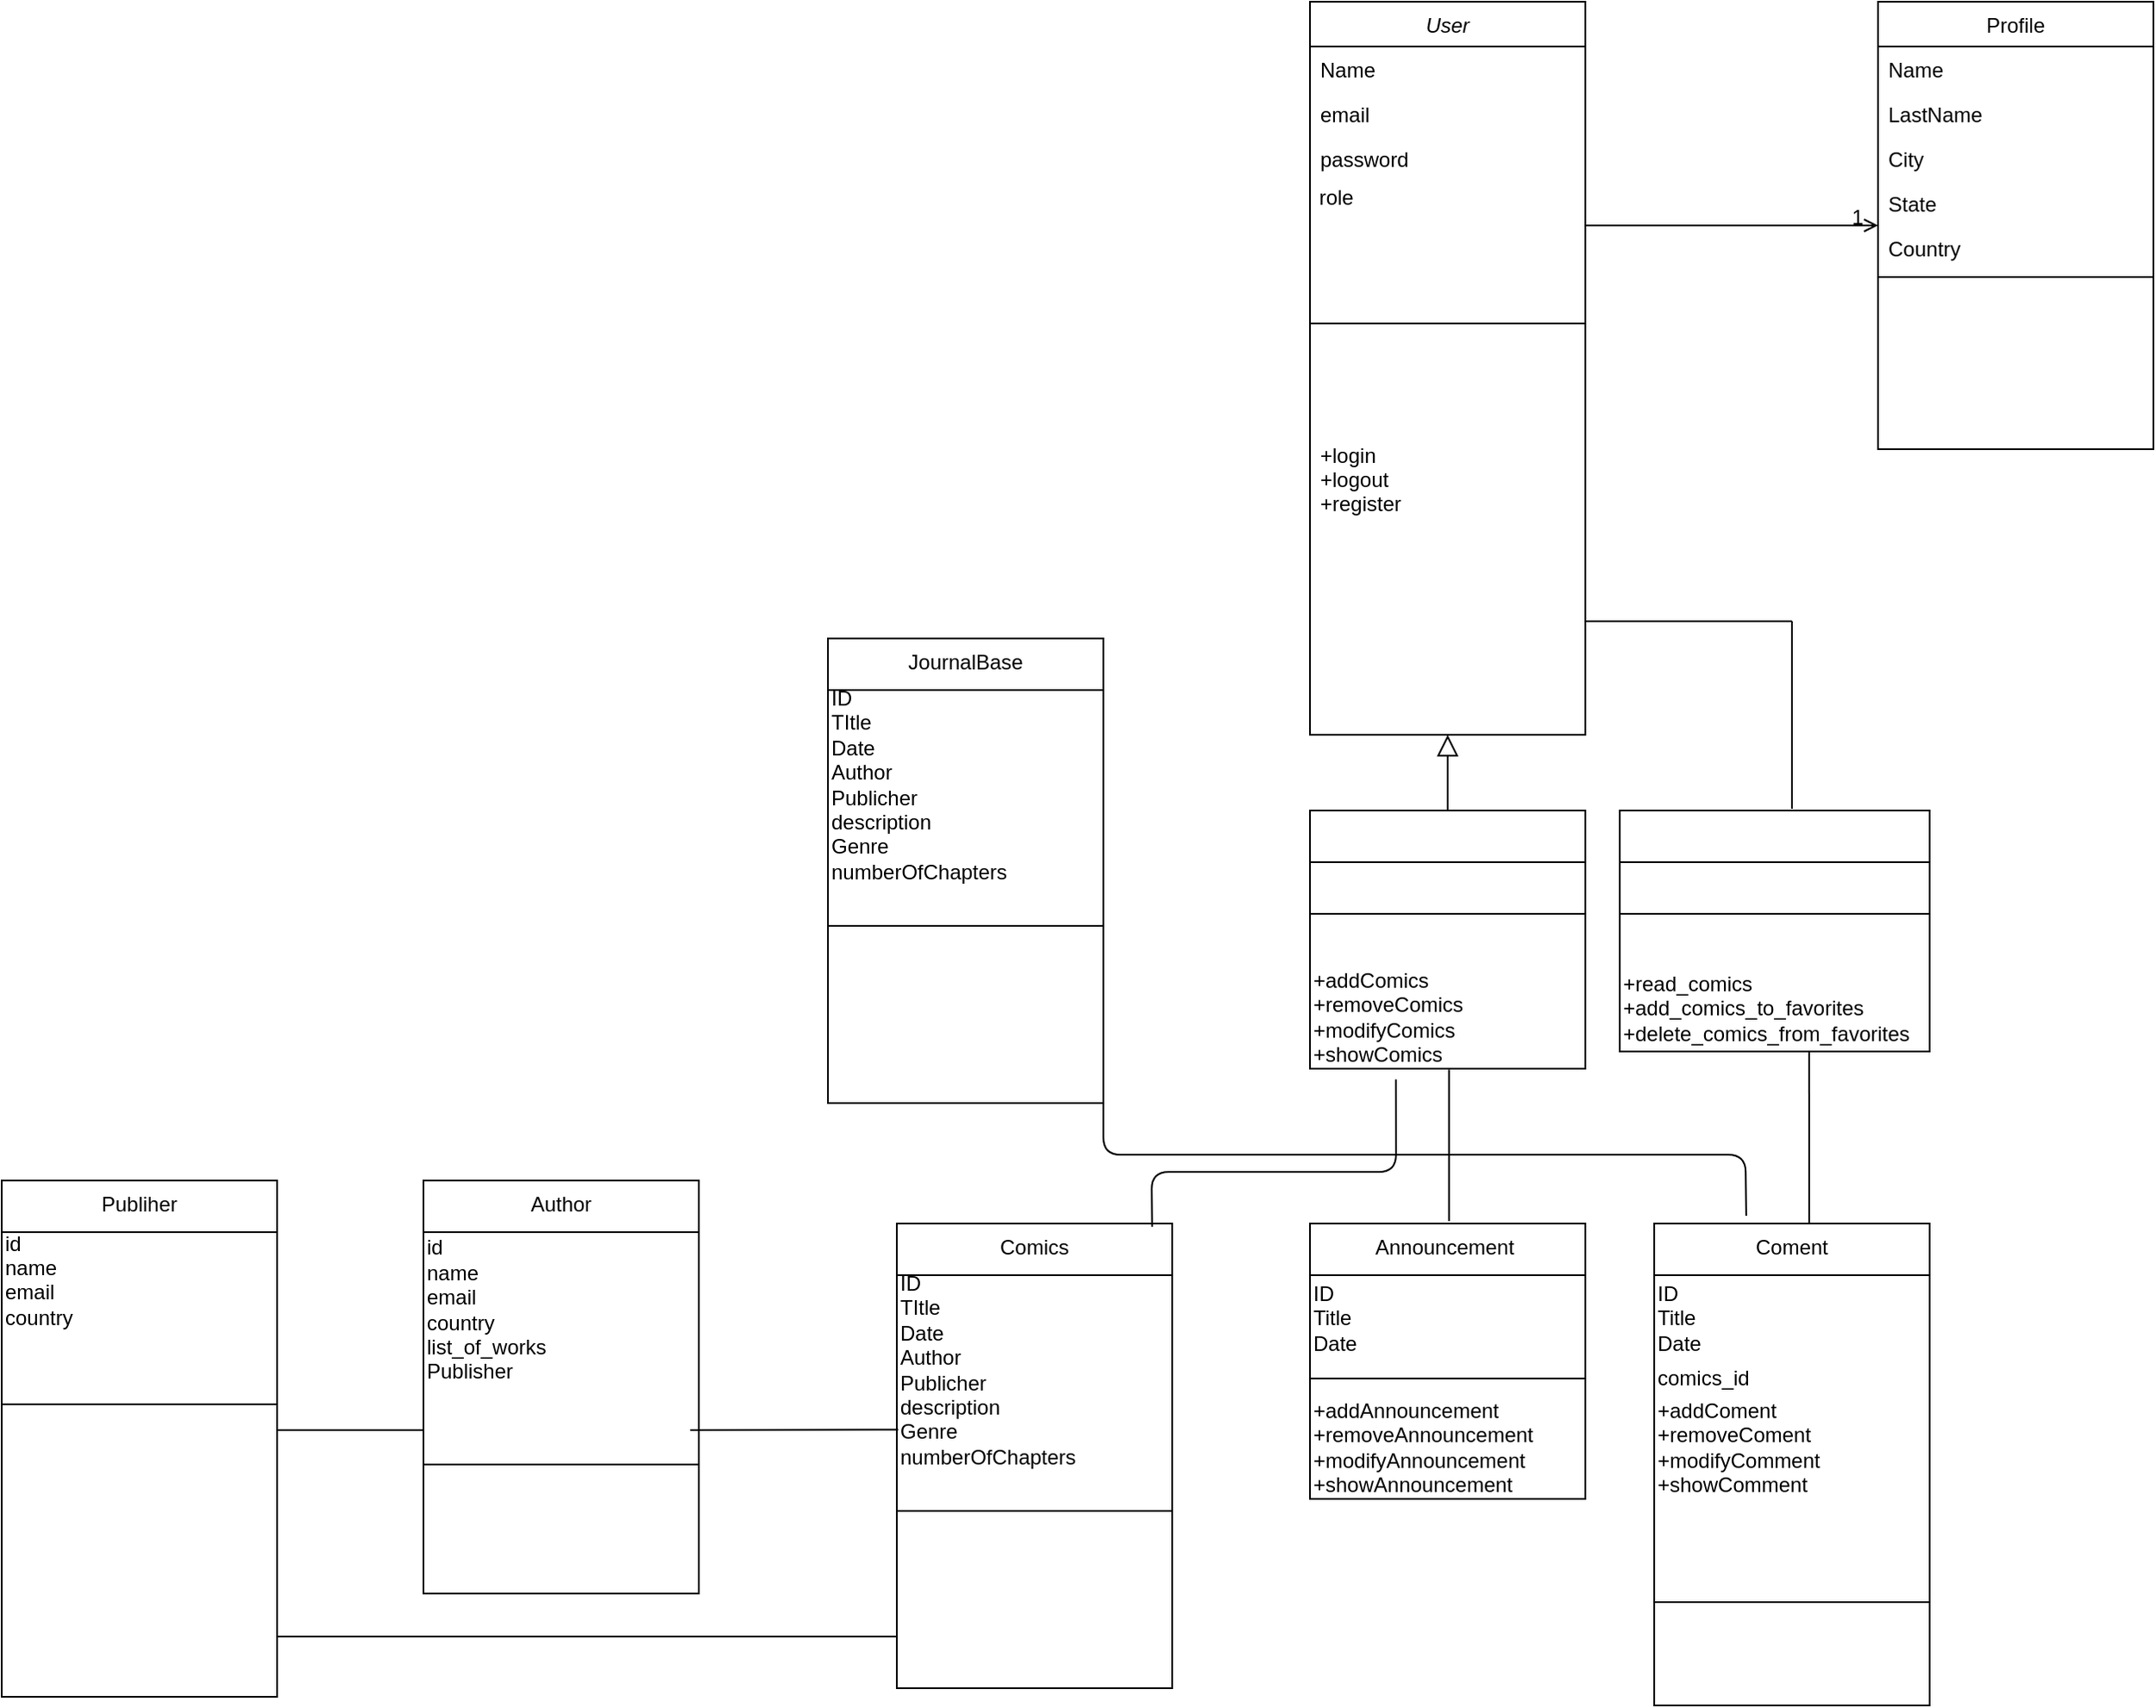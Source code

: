 <mxfile version="14.6.1" type="github">
  <diagram id="C5RBs43oDa-KdzZeNtuy" name="Page-1">
    <mxGraphModel dx="2048" dy="1814" grid="1" gridSize="10" guides="1" tooltips="1" connect="0" arrows="1" fold="1" page="1" pageScale="1" pageWidth="827" pageHeight="1169" math="0" shadow="0">
      <root>
        <mxCell id="WIyWlLk6GJQsqaUBKTNV-0" />
        <mxCell id="WIyWlLk6GJQsqaUBKTNV-1" parent="WIyWlLk6GJQsqaUBKTNV-0" />
        <mxCell id="zkfFHV4jXpPFQw0GAbJ--0" value="User" style="swimlane;fontStyle=2;align=center;verticalAlign=top;childLayout=stackLayout;horizontal=1;startSize=26;horizontalStack=0;resizeParent=1;resizeLast=0;collapsible=1;marginBottom=0;rounded=0;shadow=0;strokeWidth=1;" parent="WIyWlLk6GJQsqaUBKTNV-1" vertex="1">
          <mxGeometry x="320" y="-110" width="160" height="426" as="geometry">
            <mxRectangle x="230" y="140" width="160" height="26" as="alternateBounds" />
          </mxGeometry>
        </mxCell>
        <mxCell id="zkfFHV4jXpPFQw0GAbJ--1" value="Name" style="text;align=left;verticalAlign=top;spacingLeft=4;spacingRight=4;overflow=hidden;rotatable=0;points=[[0,0.5],[1,0.5]];portConstraint=eastwest;" parent="zkfFHV4jXpPFQw0GAbJ--0" vertex="1">
          <mxGeometry y="26" width="160" height="26" as="geometry" />
        </mxCell>
        <mxCell id="zkfFHV4jXpPFQw0GAbJ--2" value="email" style="text;align=left;verticalAlign=top;spacingLeft=4;spacingRight=4;overflow=hidden;rotatable=0;points=[[0,0.5],[1,0.5]];portConstraint=eastwest;rounded=0;shadow=0;html=0;" parent="zkfFHV4jXpPFQw0GAbJ--0" vertex="1">
          <mxGeometry y="52" width="160" height="26" as="geometry" />
        </mxCell>
        <mxCell id="zkfFHV4jXpPFQw0GAbJ--3" value="password&#xa;" style="text;align=left;verticalAlign=top;spacingLeft=4;spacingRight=4;overflow=hidden;rotatable=0;points=[[0,0.5],[1,0.5]];portConstraint=eastwest;rounded=0;shadow=0;html=0;" parent="zkfFHV4jXpPFQw0GAbJ--0" vertex="1">
          <mxGeometry y="78" width="160" height="26" as="geometry" />
        </mxCell>
        <mxCell id="Sn5lrN88Qt4QzyIzDJD_-0" value="&amp;nbsp;role" style="text;html=1;align=left;verticalAlign=middle;resizable=0;points=[];autosize=1;strokeColor=none;" vertex="1" parent="zkfFHV4jXpPFQw0GAbJ--0">
          <mxGeometry y="104" width="160" height="20" as="geometry" />
        </mxCell>
        <mxCell id="zkfFHV4jXpPFQw0GAbJ--4" value="" style="line;html=1;strokeWidth=1;align=left;verticalAlign=middle;spacingTop=-1;spacingLeft=3;spacingRight=3;rotatable=0;labelPosition=right;points=[];portConstraint=eastwest;" parent="zkfFHV4jXpPFQw0GAbJ--0" vertex="1">
          <mxGeometry y="124" width="160" height="126" as="geometry" />
        </mxCell>
        <mxCell id="zkfFHV4jXpPFQw0GAbJ--5" value="+login&#xa;+logout&#xa;+register" style="text;align=left;verticalAlign=top;spacingLeft=4;spacingRight=4;overflow=hidden;rotatable=0;points=[[0,0.5],[1,0.5]];portConstraint=eastwest;" parent="zkfFHV4jXpPFQw0GAbJ--0" vertex="1">
          <mxGeometry y="250" width="160" height="176" as="geometry" />
        </mxCell>
        <mxCell id="zkfFHV4jXpPFQw0GAbJ--13" value="" style="swimlane;fontStyle=0;align=center;verticalAlign=top;childLayout=stackLayout;horizontal=1;startSize=30;horizontalStack=0;resizeParent=1;resizeLast=0;collapsible=1;marginBottom=0;rounded=0;shadow=0;strokeWidth=1;" parent="WIyWlLk6GJQsqaUBKTNV-1" vertex="1">
          <mxGeometry x="320" y="360" width="160" height="150" as="geometry">
            <mxRectangle x="340" y="380" width="170" height="26" as="alternateBounds" />
          </mxGeometry>
        </mxCell>
        <mxCell id="zkfFHV4jXpPFQw0GAbJ--15" value="" style="line;html=1;strokeWidth=1;align=left;verticalAlign=middle;spacingTop=-1;spacingLeft=3;spacingRight=3;rotatable=0;labelPosition=right;points=[];portConstraint=eastwest;" parent="zkfFHV4jXpPFQw0GAbJ--13" vertex="1">
          <mxGeometry y="30" width="160" height="60" as="geometry" />
        </mxCell>
        <mxCell id="QaU1phHNQ4sxt8ZEM7yf-32" value="+addComics&lt;br&gt;+removeComics&lt;br&gt;+modifyComics&lt;br&gt;+showComics" style="text;html=1;align=left;verticalAlign=middle;resizable=0;points=[];autosize=1;strokeColor=none;" parent="zkfFHV4jXpPFQw0GAbJ--13" vertex="1">
          <mxGeometry y="90" width="160" height="60" as="geometry" />
        </mxCell>
        <mxCell id="zkfFHV4jXpPFQw0GAbJ--16" value="" style="endArrow=block;endSize=10;endFill=0;shadow=0;strokeWidth=1;rounded=0;edgeStyle=elbowEdgeStyle;elbow=vertical;" parent="WIyWlLk6GJQsqaUBKTNV-1" source="zkfFHV4jXpPFQw0GAbJ--13" target="zkfFHV4jXpPFQw0GAbJ--0" edge="1">
          <mxGeometry width="160" relative="1" as="geometry">
            <mxPoint x="210" y="373" as="sourcePoint" />
            <mxPoint x="310" y="271" as="targetPoint" />
            <Array as="points">
              <mxPoint x="400" y="255" />
            </Array>
          </mxGeometry>
        </mxCell>
        <mxCell id="zkfFHV4jXpPFQw0GAbJ--17" value="Profile" style="swimlane;fontStyle=0;align=center;verticalAlign=top;childLayout=stackLayout;horizontal=1;startSize=26;horizontalStack=0;resizeParent=1;resizeLast=0;collapsible=1;marginBottom=0;rounded=0;shadow=0;strokeWidth=1;" parent="WIyWlLk6GJQsqaUBKTNV-1" vertex="1">
          <mxGeometry x="650" y="-110" width="160" height="260" as="geometry">
            <mxRectangle x="550" y="140" width="160" height="26" as="alternateBounds" />
          </mxGeometry>
        </mxCell>
        <mxCell id="zkfFHV4jXpPFQw0GAbJ--20" value="Name" style="text;align=left;verticalAlign=top;spacingLeft=4;spacingRight=4;overflow=hidden;rotatable=0;points=[[0,0.5],[1,0.5]];portConstraint=eastwest;rounded=0;shadow=0;html=0;" parent="zkfFHV4jXpPFQw0GAbJ--17" vertex="1">
          <mxGeometry y="26" width="160" height="26" as="geometry" />
        </mxCell>
        <mxCell id="zkfFHV4jXpPFQw0GAbJ--18" value="LastName " style="text;align=left;verticalAlign=top;spacingLeft=4;spacingRight=4;overflow=hidden;rotatable=0;points=[[0,0.5],[1,0.5]];portConstraint=eastwest;" parent="zkfFHV4jXpPFQw0GAbJ--17" vertex="1">
          <mxGeometry y="52" width="160" height="26" as="geometry" />
        </mxCell>
        <mxCell id="zkfFHV4jXpPFQw0GAbJ--19" value="City" style="text;align=left;verticalAlign=top;spacingLeft=4;spacingRight=4;overflow=hidden;rotatable=0;points=[[0,0.5],[1,0.5]];portConstraint=eastwest;rounded=0;shadow=0;html=0;" parent="zkfFHV4jXpPFQw0GAbJ--17" vertex="1">
          <mxGeometry y="78" width="160" height="26" as="geometry" />
        </mxCell>
        <mxCell id="zkfFHV4jXpPFQw0GAbJ--21" value="State" style="text;align=left;verticalAlign=top;spacingLeft=4;spacingRight=4;overflow=hidden;rotatable=0;points=[[0,0.5],[1,0.5]];portConstraint=eastwest;rounded=0;shadow=0;html=0;" parent="zkfFHV4jXpPFQw0GAbJ--17" vertex="1">
          <mxGeometry y="104" width="160" height="26" as="geometry" />
        </mxCell>
        <mxCell id="zkfFHV4jXpPFQw0GAbJ--22" value="Country" style="text;align=left;verticalAlign=top;spacingLeft=4;spacingRight=4;overflow=hidden;rotatable=0;points=[[0,0.5],[1,0.5]];portConstraint=eastwest;rounded=0;shadow=0;html=0;" parent="zkfFHV4jXpPFQw0GAbJ--17" vertex="1">
          <mxGeometry y="130" width="160" height="26" as="geometry" />
        </mxCell>
        <mxCell id="zkfFHV4jXpPFQw0GAbJ--23" value="" style="line;html=1;strokeWidth=1;align=left;verticalAlign=middle;spacingTop=-1;spacingLeft=3;spacingRight=3;rotatable=0;labelPosition=right;points=[];portConstraint=eastwest;" parent="zkfFHV4jXpPFQw0GAbJ--17" vertex="1">
          <mxGeometry y="156" width="160" height="8" as="geometry" />
        </mxCell>
        <mxCell id="zkfFHV4jXpPFQw0GAbJ--26" value="" style="endArrow=open;shadow=0;strokeWidth=1;rounded=0;endFill=1;edgeStyle=elbowEdgeStyle;elbow=vertical;" parent="WIyWlLk6GJQsqaUBKTNV-1" source="zkfFHV4jXpPFQw0GAbJ--0" target="zkfFHV4jXpPFQw0GAbJ--17" edge="1">
          <mxGeometry x="0.5" y="41" relative="1" as="geometry">
            <mxPoint x="380" y="192" as="sourcePoint" />
            <mxPoint x="540" y="192" as="targetPoint" />
            <mxPoint x="-40" y="32" as="offset" />
          </mxGeometry>
        </mxCell>
        <mxCell id="zkfFHV4jXpPFQw0GAbJ--28" value="1" style="resizable=0;align=right;verticalAlign=bottom;labelBackgroundColor=none;fontSize=12;" parent="zkfFHV4jXpPFQw0GAbJ--26" connectable="0" vertex="1">
          <mxGeometry x="1" relative="1" as="geometry">
            <mxPoint x="-7" y="4" as="offset" />
          </mxGeometry>
        </mxCell>
        <mxCell id="QaU1phHNQ4sxt8ZEM7yf-1" value="" style="swimlane;fontStyle=0;align=center;verticalAlign=top;childLayout=stackLayout;horizontal=1;startSize=30;horizontalStack=0;resizeParent=1;resizeLast=0;collapsible=1;marginBottom=0;rounded=0;shadow=0;strokeWidth=1;" parent="WIyWlLk6GJQsqaUBKTNV-1" vertex="1">
          <mxGeometry x="500" y="360" width="180" height="140" as="geometry">
            <mxRectangle x="340" y="380" width="170" height="26" as="alternateBounds" />
          </mxGeometry>
        </mxCell>
        <mxCell id="QaU1phHNQ4sxt8ZEM7yf-2" value="" style="line;html=1;strokeWidth=1;align=left;verticalAlign=middle;spacingTop=-1;spacingLeft=3;spacingRight=3;rotatable=0;labelPosition=right;points=[];portConstraint=eastwest;" parent="QaU1phHNQ4sxt8ZEM7yf-1" vertex="1">
          <mxGeometry y="30" width="180" height="60" as="geometry" />
        </mxCell>
        <mxCell id="zWf-u-hZ3F9-wI-7_7l0-3" value="+read_comics&lt;br&gt;+add_comics_to_favorites&lt;br&gt;+delete_comics_from_favorites" style="text;html=1;align=left;verticalAlign=middle;resizable=0;points=[];autosize=1;strokeColor=none;" parent="QaU1phHNQ4sxt8ZEM7yf-1" vertex="1">
          <mxGeometry y="90" width="180" height="50" as="geometry" />
        </mxCell>
        <mxCell id="QaU1phHNQ4sxt8ZEM7yf-3" value="" style="endArrow=none;html=1;" parent="WIyWlLk6GJQsqaUBKTNV-1" edge="1">
          <mxGeometry width="50" height="50" relative="1" as="geometry">
            <mxPoint x="600" y="250" as="sourcePoint" />
            <mxPoint x="480" y="250" as="targetPoint" />
          </mxGeometry>
        </mxCell>
        <mxCell id="QaU1phHNQ4sxt8ZEM7yf-4" value="" style="endArrow=none;html=1;" parent="WIyWlLk6GJQsqaUBKTNV-1" edge="1">
          <mxGeometry width="50" height="50" relative="1" as="geometry">
            <mxPoint x="600" y="359" as="sourcePoint" />
            <mxPoint x="600" y="250" as="targetPoint" />
          </mxGeometry>
        </mxCell>
        <mxCell id="QaU1phHNQ4sxt8ZEM7yf-5" value="Comics" style="swimlane;fontStyle=0;align=center;verticalAlign=top;childLayout=stackLayout;horizontal=1;startSize=30;horizontalStack=0;resizeParent=1;resizeLast=0;collapsible=1;marginBottom=0;rounded=0;shadow=0;strokeWidth=1;" parent="WIyWlLk6GJQsqaUBKTNV-1" vertex="1">
          <mxGeometry x="80" y="600" width="160" height="270" as="geometry">
            <mxRectangle x="340" y="380" width="170" height="26" as="alternateBounds" />
          </mxGeometry>
        </mxCell>
        <mxCell id="QaU1phHNQ4sxt8ZEM7yf-30" value="ID&lt;br&gt;TItle&lt;br&gt;Date&lt;br&gt;Author&lt;br&gt;Publicher&lt;br&gt;description&lt;br&gt;Genre&lt;br&gt;numberOfChapters" style="text;html=1;align=left;verticalAlign=middle;resizable=0;points=[];autosize=1;strokeColor=none;rotation=0;" parent="QaU1phHNQ4sxt8ZEM7yf-5" vertex="1">
          <mxGeometry y="30" width="160" height="110" as="geometry" />
        </mxCell>
        <mxCell id="QaU1phHNQ4sxt8ZEM7yf-6" value="" style="line;html=1;strokeWidth=1;align=left;verticalAlign=middle;spacingTop=-1;spacingLeft=3;spacingRight=3;rotatable=0;labelPosition=right;points=[];portConstraint=eastwest;" parent="QaU1phHNQ4sxt8ZEM7yf-5" vertex="1">
          <mxGeometry y="140" width="160" height="54" as="geometry" />
        </mxCell>
        <mxCell id="QaU1phHNQ4sxt8ZEM7yf-19" value="Announcement " style="swimlane;fontStyle=0;align=center;verticalAlign=top;childLayout=stackLayout;horizontal=1;startSize=30;horizontalStack=0;resizeParent=1;resizeLast=0;collapsible=1;marginBottom=0;rounded=0;shadow=0;strokeWidth=1;" parent="WIyWlLk6GJQsqaUBKTNV-1" vertex="1">
          <mxGeometry x="320" y="600" width="160" height="160" as="geometry">
            <mxRectangle x="340" y="380" width="170" height="26" as="alternateBounds" />
          </mxGeometry>
        </mxCell>
        <mxCell id="QaU1phHNQ4sxt8ZEM7yf-21" value="ID&lt;br&gt;Title&lt;br&gt;Date&lt;br&gt;" style="text;html=1;align=left;verticalAlign=middle;resizable=0;points=[];autosize=1;strokeColor=none;" parent="QaU1phHNQ4sxt8ZEM7yf-19" vertex="1">
          <mxGeometry y="30" width="160" height="50" as="geometry" />
        </mxCell>
        <mxCell id="QaU1phHNQ4sxt8ZEM7yf-20" value="" style="line;html=1;strokeWidth=1;align=left;verticalAlign=middle;spacingTop=-1;spacingLeft=3;spacingRight=3;rotatable=0;labelPosition=right;points=[];portConstraint=eastwest;" parent="QaU1phHNQ4sxt8ZEM7yf-19" vertex="1">
          <mxGeometry y="80" width="160" height="20" as="geometry" />
        </mxCell>
        <mxCell id="QaU1phHNQ4sxt8ZEM7yf-22" value="+addAnnouncement&lt;br&gt;+removeAnnouncement&lt;br&gt;+modifyAnnouncement&lt;br&gt;+showAnnouncement" style="text;html=1;align=left;verticalAlign=middle;resizable=0;points=[];autosize=1;strokeColor=none;" parent="QaU1phHNQ4sxt8ZEM7yf-19" vertex="1">
          <mxGeometry y="100" width="160" height="60" as="geometry" />
        </mxCell>
        <mxCell id="QaU1phHNQ4sxt8ZEM7yf-24" value="Coment" style="swimlane;fontStyle=0;align=center;verticalAlign=top;childLayout=stackLayout;horizontal=1;startSize=30;horizontalStack=0;resizeParent=1;resizeLast=0;collapsible=1;marginBottom=0;rounded=0;shadow=0;strokeWidth=1;" parent="WIyWlLk6GJQsqaUBKTNV-1" vertex="1">
          <mxGeometry x="520" y="600" width="160" height="280" as="geometry">
            <mxRectangle x="340" y="380" width="170" height="26" as="alternateBounds" />
          </mxGeometry>
        </mxCell>
        <mxCell id="QaU1phHNQ4sxt8ZEM7yf-25" value="ID&lt;br&gt;Title&lt;br&gt;Date&lt;br&gt;" style="text;html=1;align=left;verticalAlign=middle;resizable=0;points=[];autosize=1;strokeColor=none;" parent="QaU1phHNQ4sxt8ZEM7yf-24" vertex="1">
          <mxGeometry y="30" width="160" height="50" as="geometry" />
        </mxCell>
        <mxCell id="Sn5lrN88Qt4QzyIzDJD_-2" value="comics_id" style="text;html=1;align=left;verticalAlign=middle;resizable=0;points=[];autosize=1;strokeColor=none;" vertex="1" parent="QaU1phHNQ4sxt8ZEM7yf-24">
          <mxGeometry y="80" width="160" height="20" as="geometry" />
        </mxCell>
        <mxCell id="QaU1phHNQ4sxt8ZEM7yf-27" value="+addComent&lt;br&gt;+removeComent&lt;br&gt;+modifyComment&lt;br&gt;+showComment" style="text;html=1;align=left;verticalAlign=middle;resizable=0;points=[];autosize=1;strokeColor=none;" parent="QaU1phHNQ4sxt8ZEM7yf-24" vertex="1">
          <mxGeometry y="100" width="160" height="60" as="geometry" />
        </mxCell>
        <mxCell id="QaU1phHNQ4sxt8ZEM7yf-26" value="" style="line;html=1;strokeWidth=1;align=left;verticalAlign=middle;spacingTop=-1;spacingLeft=3;spacingRight=3;rotatable=0;labelPosition=right;points=[];portConstraint=eastwest;" parent="QaU1phHNQ4sxt8ZEM7yf-24" vertex="1">
          <mxGeometry y="160" width="160" height="120" as="geometry" />
        </mxCell>
        <mxCell id="QaU1phHNQ4sxt8ZEM7yf-35" value="Author" style="swimlane;fontStyle=0;align=center;verticalAlign=top;childLayout=stackLayout;horizontal=1;startSize=30;horizontalStack=0;resizeParent=1;resizeLast=0;collapsible=1;marginBottom=0;rounded=0;shadow=0;strokeWidth=1;" parent="WIyWlLk6GJQsqaUBKTNV-1" vertex="1">
          <mxGeometry x="-195" y="575" width="160" height="240" as="geometry">
            <mxRectangle x="340" y="380" width="170" height="26" as="alternateBounds" />
          </mxGeometry>
        </mxCell>
        <mxCell id="zWf-u-hZ3F9-wI-7_7l0-0" value="id&lt;br&gt;name&lt;br&gt;email&lt;br&gt;country&lt;br&gt;list_of_works&lt;br&gt;Publisher" style="text;html=1;align=left;verticalAlign=middle;resizable=0;points=[];autosize=1;strokeColor=none;" parent="QaU1phHNQ4sxt8ZEM7yf-35" vertex="1">
          <mxGeometry y="30" width="160" height="90" as="geometry" />
        </mxCell>
        <mxCell id="QaU1phHNQ4sxt8ZEM7yf-36" value="" style="line;html=1;strokeWidth=1;align=left;verticalAlign=middle;spacingTop=-1;spacingLeft=3;spacingRight=3;rotatable=0;labelPosition=right;points=[];portConstraint=eastwest;" parent="QaU1phHNQ4sxt8ZEM7yf-35" vertex="1">
          <mxGeometry y="120" width="160" height="90" as="geometry" />
        </mxCell>
        <mxCell id="QaU1phHNQ4sxt8ZEM7yf-37" value="Publiher" style="swimlane;fontStyle=0;align=center;verticalAlign=top;childLayout=stackLayout;horizontal=1;startSize=30;horizontalStack=0;resizeParent=1;resizeLast=0;collapsible=1;marginBottom=0;rounded=0;shadow=0;strokeWidth=1;" parent="WIyWlLk6GJQsqaUBKTNV-1" vertex="1">
          <mxGeometry x="-440" y="575" width="160" height="300" as="geometry">
            <mxRectangle x="340" y="380" width="170" height="26" as="alternateBounds" />
          </mxGeometry>
        </mxCell>
        <mxCell id="zWf-u-hZ3F9-wI-7_7l0-2" value="&lt;span&gt;id&lt;/span&gt;&lt;br&gt;&lt;span&gt;name&lt;/span&gt;&lt;br&gt;&lt;span&gt;email&lt;/span&gt;&lt;br&gt;&lt;span&gt;country&lt;/span&gt;&lt;br&gt;&lt;div&gt;&lt;br&gt;&lt;/div&gt;" style="text;html=1;align=left;verticalAlign=middle;resizable=0;points=[];autosize=1;strokeColor=none;" parent="QaU1phHNQ4sxt8ZEM7yf-37" vertex="1">
          <mxGeometry y="30" width="160" height="70" as="geometry" />
        </mxCell>
        <mxCell id="QaU1phHNQ4sxt8ZEM7yf-38" value="" style="line;html=1;strokeWidth=1;align=left;verticalAlign=middle;spacingTop=-1;spacingLeft=3;spacingRight=3;rotatable=0;labelPosition=right;points=[];portConstraint=eastwest;" parent="QaU1phHNQ4sxt8ZEM7yf-37" vertex="1">
          <mxGeometry y="100" width="160" height="60" as="geometry" />
        </mxCell>
        <mxCell id="zWf-u-hZ3F9-wI-7_7l0-5" value="" style="endArrow=none;html=1;exitX=0.505;exitY=-0.009;exitDx=0;exitDy=0;exitPerimeter=0;entryX=0.505;entryY=1.01;entryDx=0;entryDy=0;entryPerimeter=0;" parent="WIyWlLk6GJQsqaUBKTNV-1" source="QaU1phHNQ4sxt8ZEM7yf-19" target="QaU1phHNQ4sxt8ZEM7yf-32" edge="1">
          <mxGeometry width="50" height="50" relative="1" as="geometry">
            <mxPoint x="500" y="540" as="sourcePoint" />
            <mxPoint x="300" y="540" as="targetPoint" />
          </mxGeometry>
        </mxCell>
        <mxCell id="zWf-u-hZ3F9-wI-7_7l0-6" value="" style="endArrow=none;html=1;exitX=0.334;exitY=-0.016;exitDx=0;exitDy=0;exitPerimeter=0;" parent="WIyWlLk6GJQsqaUBKTNV-1" source="QaU1phHNQ4sxt8ZEM7yf-24" edge="1">
          <mxGeometry width="50" height="50" relative="1" as="geometry">
            <mxPoint x="410.8" y="608.56" as="sourcePoint" />
            <mxPoint x="200" y="430" as="targetPoint" />
            <Array as="points">
              <mxPoint x="573" y="560" />
              <mxPoint x="411" y="560" />
              <mxPoint x="200" y="560" />
            </Array>
          </mxGeometry>
        </mxCell>
        <mxCell id="zWf-u-hZ3F9-wI-7_7l0-7" value="" style="endArrow=none;html=1;entryX=0.611;entryY=1.006;entryDx=0;entryDy=0;entryPerimeter=0;" parent="WIyWlLk6GJQsqaUBKTNV-1" target="zWf-u-hZ3F9-wI-7_7l0-3" edge="1">
          <mxGeometry width="50" height="50" relative="1" as="geometry">
            <mxPoint x="610" y="600" as="sourcePoint" />
            <mxPoint x="610.0" y="512.04" as="targetPoint" />
          </mxGeometry>
        </mxCell>
        <mxCell id="zWf-u-hZ3F9-wI-7_7l0-8" value="" style="endArrow=none;html=1;exitX=0.927;exitY=0.007;exitDx=0;exitDy=0;exitPerimeter=0;entryX=0.312;entryY=1.105;entryDx=0;entryDy=0;entryPerimeter=0;" parent="WIyWlLk6GJQsqaUBKTNV-1" source="QaU1phHNQ4sxt8ZEM7yf-5" target="QaU1phHNQ4sxt8ZEM7yf-32" edge="1">
          <mxGeometry width="50" height="50" relative="1" as="geometry">
            <mxPoint x="410.8" y="608.56" as="sourcePoint" />
            <mxPoint x="410.8" y="520.6" as="targetPoint" />
            <Array as="points">
              <mxPoint x="228" y="570" />
              <mxPoint x="370" y="570" />
            </Array>
          </mxGeometry>
        </mxCell>
        <mxCell id="zWf-u-hZ3F9-wI-7_7l0-9" value="" style="endArrow=none;html=1;exitX=0.005;exitY=0.816;exitDx=0;exitDy=0;exitPerimeter=0;" parent="WIyWlLk6GJQsqaUBKTNV-1" source="QaU1phHNQ4sxt8ZEM7yf-30" edge="1">
          <mxGeometry width="50" height="50" relative="1" as="geometry">
            <mxPoint x="410.8" y="608.56" as="sourcePoint" />
            <mxPoint x="-40" y="720" as="targetPoint" />
            <Array as="points" />
          </mxGeometry>
        </mxCell>
        <mxCell id="zWf-u-hZ3F9-wI-7_7l0-10" value="" style="endArrow=none;html=1;exitX=0.005;exitY=0.816;exitDx=0;exitDy=0;exitPerimeter=0;" parent="WIyWlLk6GJQsqaUBKTNV-1" edge="1">
          <mxGeometry width="50" height="50" relative="1" as="geometry">
            <mxPoint x="80.0" y="840.0" as="sourcePoint" />
            <mxPoint x="-280" y="840" as="targetPoint" />
            <Array as="points" />
          </mxGeometry>
        </mxCell>
        <mxCell id="zWf-u-hZ3F9-wI-7_7l0-11" value="" style="endArrow=none;html=1;exitX=0.005;exitY=0.816;exitDx=0;exitDy=0;exitPerimeter=0;" parent="WIyWlLk6GJQsqaUBKTNV-1" edge="1">
          <mxGeometry width="50" height="50" relative="1" as="geometry">
            <mxPoint x="-195.0" y="720.0" as="sourcePoint" />
            <mxPoint x="-280" y="720" as="targetPoint" />
            <Array as="points" />
          </mxGeometry>
        </mxCell>
        <mxCell id="Sn5lrN88Qt4QzyIzDJD_-4" value="JournalBase" style="swimlane;fontStyle=0;align=center;verticalAlign=top;childLayout=stackLayout;horizontal=1;startSize=30;horizontalStack=0;resizeParent=1;resizeLast=0;collapsible=1;marginBottom=0;rounded=0;shadow=0;strokeWidth=1;" vertex="1" parent="WIyWlLk6GJQsqaUBKTNV-1">
          <mxGeometry x="40" y="260" width="160" height="270" as="geometry">
            <mxRectangle x="340" y="380" width="170" height="26" as="alternateBounds" />
          </mxGeometry>
        </mxCell>
        <mxCell id="Sn5lrN88Qt4QzyIzDJD_-5" value="ID&lt;br&gt;TItle&lt;br&gt;Date&lt;br&gt;Author&lt;br&gt;Publicher&lt;br&gt;description&lt;br&gt;Genre&lt;br&gt;numberOfChapters" style="text;html=1;align=left;verticalAlign=middle;resizable=0;points=[];autosize=1;strokeColor=none;rotation=0;" vertex="1" parent="Sn5lrN88Qt4QzyIzDJD_-4">
          <mxGeometry y="30" width="160" height="110" as="geometry" />
        </mxCell>
        <mxCell id="Sn5lrN88Qt4QzyIzDJD_-6" value="" style="line;html=1;strokeWidth=1;align=left;verticalAlign=middle;spacingTop=-1;spacingLeft=3;spacingRight=3;rotatable=0;labelPosition=right;points=[];portConstraint=eastwest;" vertex="1" parent="Sn5lrN88Qt4QzyIzDJD_-4">
          <mxGeometry y="140" width="160" height="54" as="geometry" />
        </mxCell>
      </root>
    </mxGraphModel>
  </diagram>
</mxfile>
